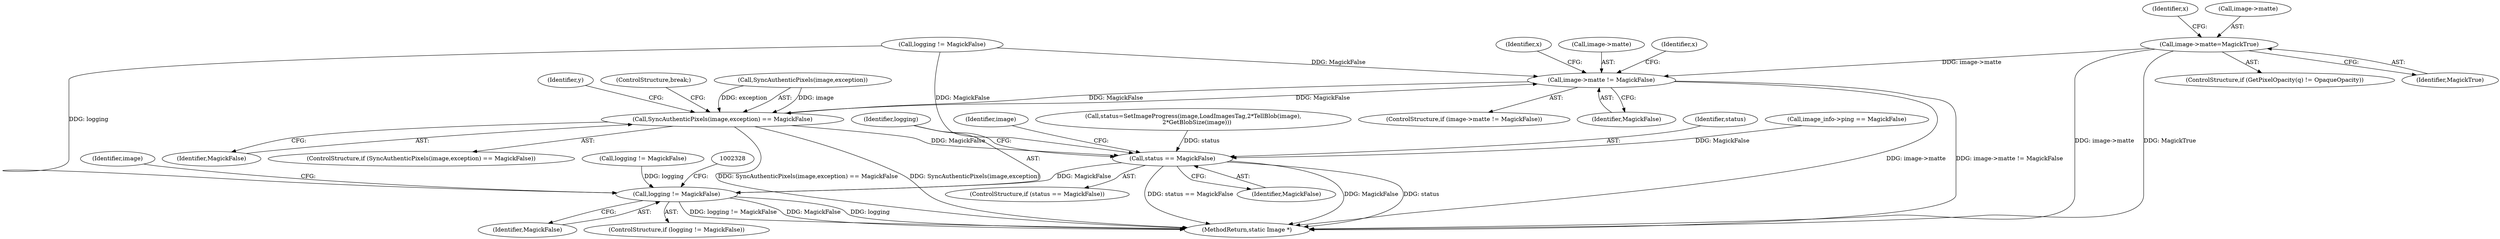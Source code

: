 digraph "0_ImageMagick6_1007b98f8795ad4bea6bc5f68a32d83e982fdae4@pointer" {
"1002155" [label="(Call,image->matte=MagickTrue)"];
"1002095" [label="(Call,image->matte != MagickFalse)"];
"1002161" [label="(Call,SyncAuthenticPixels(image,exception) == MagickFalse)"];
"1002317" [label="(Call,status == MagickFalse)"];
"1002324" [label="(Call,logging != MagickFalse)"];
"1002095" [label="(Call,image->matte != MagickFalse)"];
"1002326" [label="(Identifier,MagickFalse)"];
"1002150" [label="(ControlStructure,if (GetPixelOpacity(q) != OpaqueOpacity))"];
"1002099" [label="(Identifier,MagickFalse)"];
"1002128" [label="(Identifier,x)"];
"1002336" [label="(MethodReturn,static Image *)"];
"1002166" [label="(ControlStructure,break;)"];
"1001963" [label="(Call,image_info->ping == MagickFalse)"];
"1002102" [label="(Identifier,x)"];
"1002324" [label="(Call,logging != MagickFalse)"];
"1002096" [label="(Call,image->matte)"];
"1002317" [label="(Call,status == MagickFalse)"];
"1002155" [label="(Call,image->matte=MagickTrue)"];
"1002159" [label="(Identifier,MagickTrue)"];
"1002323" [label="(ControlStructure,if (logging != MagickFalse))"];
"1002139" [label="(Identifier,x)"];
"1002325" [label="(Identifier,logging)"];
"1002322" [label="(Identifier,image)"];
"1002162" [label="(Call,SyncAuthenticPixels(image,exception))"];
"1002303" [label="(Call,status=SetImageProgress(image,LoadImagesTag,2*TellBlob(image),\n    2*GetBlobSize(image)))"];
"1002335" [label="(Identifier,image)"];
"1002161" [label="(Call,SyncAuthenticPixels(image,exception) == MagickFalse)"];
"1002011" [label="(Call,logging != MagickFalse)"];
"1002160" [label="(ControlStructure,if (SyncAuthenticPixels(image,exception) == MagickFalse))"];
"1002319" [label="(Identifier,MagickFalse)"];
"1002165" [label="(Identifier,MagickFalse)"];
"1002054" [label="(Identifier,y)"];
"1001787" [label="(Call,logging != MagickFalse)"];
"1002156" [label="(Call,image->matte)"];
"1002316" [label="(ControlStructure,if (status == MagickFalse))"];
"1002094" [label="(ControlStructure,if (image->matte != MagickFalse))"];
"1002318" [label="(Identifier,status)"];
"1002155" -> "1002150"  [label="AST: "];
"1002155" -> "1002159"  [label="CFG: "];
"1002156" -> "1002155"  [label="AST: "];
"1002159" -> "1002155"  [label="AST: "];
"1002139" -> "1002155"  [label="CFG: "];
"1002155" -> "1002336"  [label="DDG: image->matte"];
"1002155" -> "1002336"  [label="DDG: MagickTrue"];
"1002155" -> "1002095"  [label="DDG: image->matte"];
"1002095" -> "1002094"  [label="AST: "];
"1002095" -> "1002099"  [label="CFG: "];
"1002096" -> "1002095"  [label="AST: "];
"1002099" -> "1002095"  [label="AST: "];
"1002102" -> "1002095"  [label="CFG: "];
"1002128" -> "1002095"  [label="CFG: "];
"1002095" -> "1002336"  [label="DDG: image->matte"];
"1002095" -> "1002336"  [label="DDG: image->matte != MagickFalse"];
"1002161" -> "1002095"  [label="DDG: MagickFalse"];
"1002011" -> "1002095"  [label="DDG: MagickFalse"];
"1002095" -> "1002161"  [label="DDG: MagickFalse"];
"1002161" -> "1002160"  [label="AST: "];
"1002161" -> "1002165"  [label="CFG: "];
"1002162" -> "1002161"  [label="AST: "];
"1002165" -> "1002161"  [label="AST: "];
"1002166" -> "1002161"  [label="CFG: "];
"1002054" -> "1002161"  [label="CFG: "];
"1002161" -> "1002336"  [label="DDG: SyncAuthenticPixels(image,exception)"];
"1002161" -> "1002336"  [label="DDG: SyncAuthenticPixels(image,exception) == MagickFalse"];
"1002162" -> "1002161"  [label="DDG: image"];
"1002162" -> "1002161"  [label="DDG: exception"];
"1002161" -> "1002317"  [label="DDG: MagickFalse"];
"1002317" -> "1002316"  [label="AST: "];
"1002317" -> "1002319"  [label="CFG: "];
"1002318" -> "1002317"  [label="AST: "];
"1002319" -> "1002317"  [label="AST: "];
"1002322" -> "1002317"  [label="CFG: "];
"1002325" -> "1002317"  [label="CFG: "];
"1002317" -> "1002336"  [label="DDG: MagickFalse"];
"1002317" -> "1002336"  [label="DDG: status"];
"1002317" -> "1002336"  [label="DDG: status == MagickFalse"];
"1002303" -> "1002317"  [label="DDG: status"];
"1002011" -> "1002317"  [label="DDG: MagickFalse"];
"1001963" -> "1002317"  [label="DDG: MagickFalse"];
"1002317" -> "1002324"  [label="DDG: MagickFalse"];
"1002324" -> "1002323"  [label="AST: "];
"1002324" -> "1002326"  [label="CFG: "];
"1002325" -> "1002324"  [label="AST: "];
"1002326" -> "1002324"  [label="AST: "];
"1002328" -> "1002324"  [label="CFG: "];
"1002335" -> "1002324"  [label="CFG: "];
"1002324" -> "1002336"  [label="DDG: logging != MagickFalse"];
"1002324" -> "1002336"  [label="DDG: MagickFalse"];
"1002324" -> "1002336"  [label="DDG: logging"];
"1002011" -> "1002324"  [label="DDG: logging"];
"1001787" -> "1002324"  [label="DDG: logging"];
}
